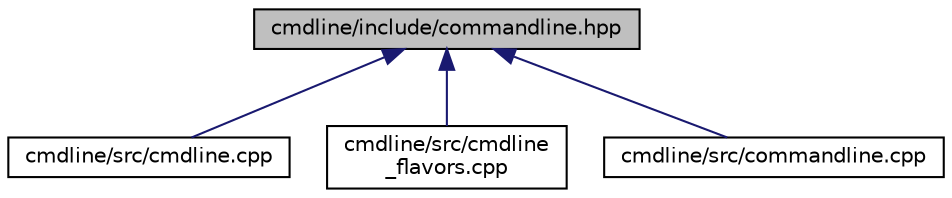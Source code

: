digraph "cmdline/include/commandline.hpp"
{
 // LATEX_PDF_SIZE
  edge [fontname="Helvetica",fontsize="10",labelfontname="Helvetica",labelfontsize="10"];
  node [fontname="Helvetica",fontsize="10",shape=record];
  Node1 [label="cmdline/include/commandline.hpp",height=0.2,width=0.4,color="black", fillcolor="grey75", style="filled", fontcolor="black",tooltip=" "];
  Node1 -> Node2 [dir="back",color="midnightblue",fontsize="10",style="solid"];
  Node2 [label="cmdline/src/cmdline.cpp",height=0.2,width=0.4,color="black", fillcolor="white", style="filled",URL="$cmdline_8cpp.html",tooltip=" "];
  Node1 -> Node3 [dir="back",color="midnightblue",fontsize="10",style="solid"];
  Node3 [label="cmdline/src/cmdline\l_flavors.cpp",height=0.2,width=0.4,color="black", fillcolor="white", style="filled",URL="$cmdline__flavors_8cpp.html",tooltip=" "];
  Node1 -> Node4 [dir="back",color="midnightblue",fontsize="10",style="solid"];
  Node4 [label="cmdline/src/commandline.cpp",height=0.2,width=0.4,color="black", fillcolor="white", style="filled",URL="$commandline_8cpp.html",tooltip=" "];
}
